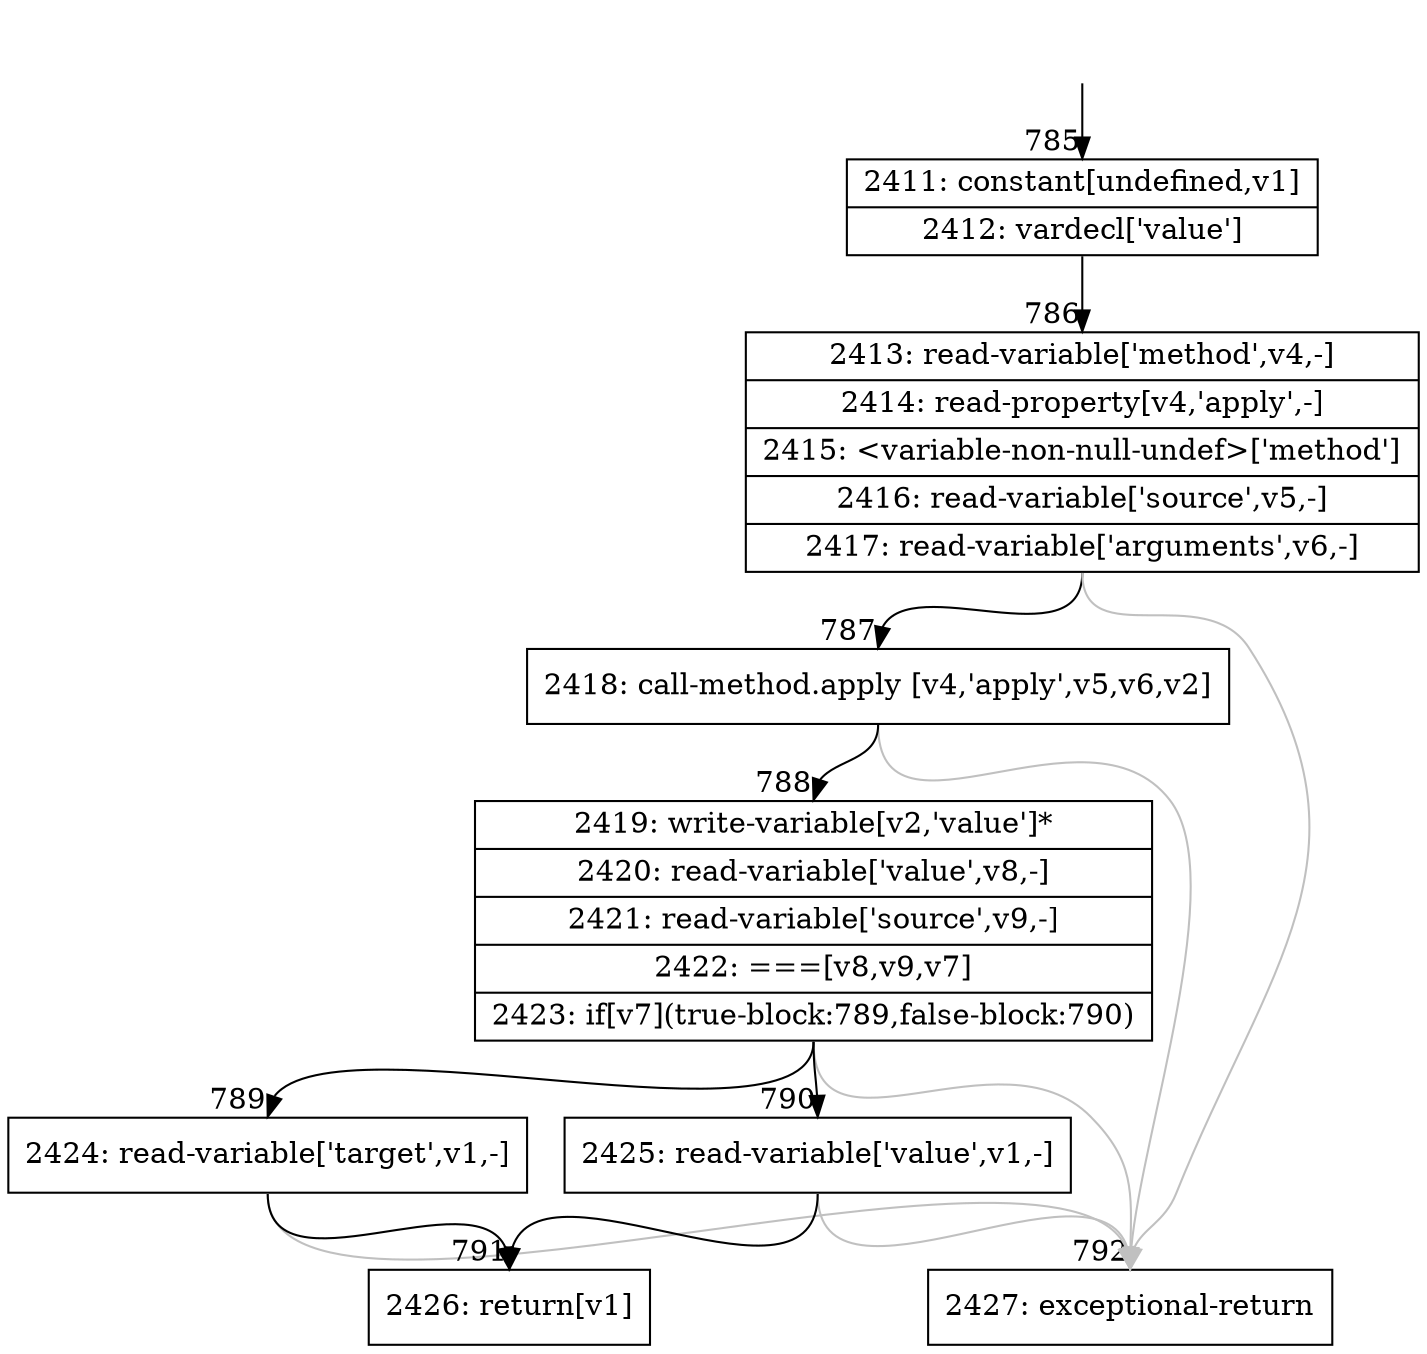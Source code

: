 digraph {
rankdir="TD"
BB_entry76[shape=none,label=""];
BB_entry76 -> BB785 [tailport=s, headport=n, headlabel="    785"]
BB785 [shape=record label="{2411: constant[undefined,v1]|2412: vardecl['value']}" ] 
BB785 -> BB786 [tailport=s, headport=n, headlabel="      786"]
BB786 [shape=record label="{2413: read-variable['method',v4,-]|2414: read-property[v4,'apply',-]|2415: \<variable-non-null-undef\>['method']|2416: read-variable['source',v5,-]|2417: read-variable['arguments',v6,-]}" ] 
BB786 -> BB787 [tailport=s, headport=n, headlabel="      787"]
BB786 -> BB792 [tailport=s, headport=n, color=gray, headlabel="      792"]
BB787 [shape=record label="{2418: call-method.apply [v4,'apply',v5,v6,v2]}" ] 
BB787 -> BB788 [tailport=s, headport=n, headlabel="      788"]
BB787 -> BB792 [tailport=s, headport=n, color=gray]
BB788 [shape=record label="{2419: write-variable[v2,'value']*|2420: read-variable['value',v8,-]|2421: read-variable['source',v9,-]|2422: ===[v8,v9,v7]|2423: if[v7](true-block:789,false-block:790)}" ] 
BB788 -> BB789 [tailport=s, headport=n, headlabel="      789"]
BB788 -> BB790 [tailport=s, headport=n, headlabel="      790"]
BB788 -> BB792 [tailport=s, headport=n, color=gray]
BB789 [shape=record label="{2424: read-variable['target',v1,-]}" ] 
BB789 -> BB791 [tailport=s, headport=n, headlabel="      791"]
BB789 -> BB792 [tailport=s, headport=n, color=gray]
BB790 [shape=record label="{2425: read-variable['value',v1,-]}" ] 
BB790 -> BB791 [tailport=s, headport=n]
BB790 -> BB792 [tailport=s, headport=n, color=gray]
BB791 [shape=record label="{2426: return[v1]}" ] 
BB792 [shape=record label="{2427: exceptional-return}" ] 
//#$~ 467
}
